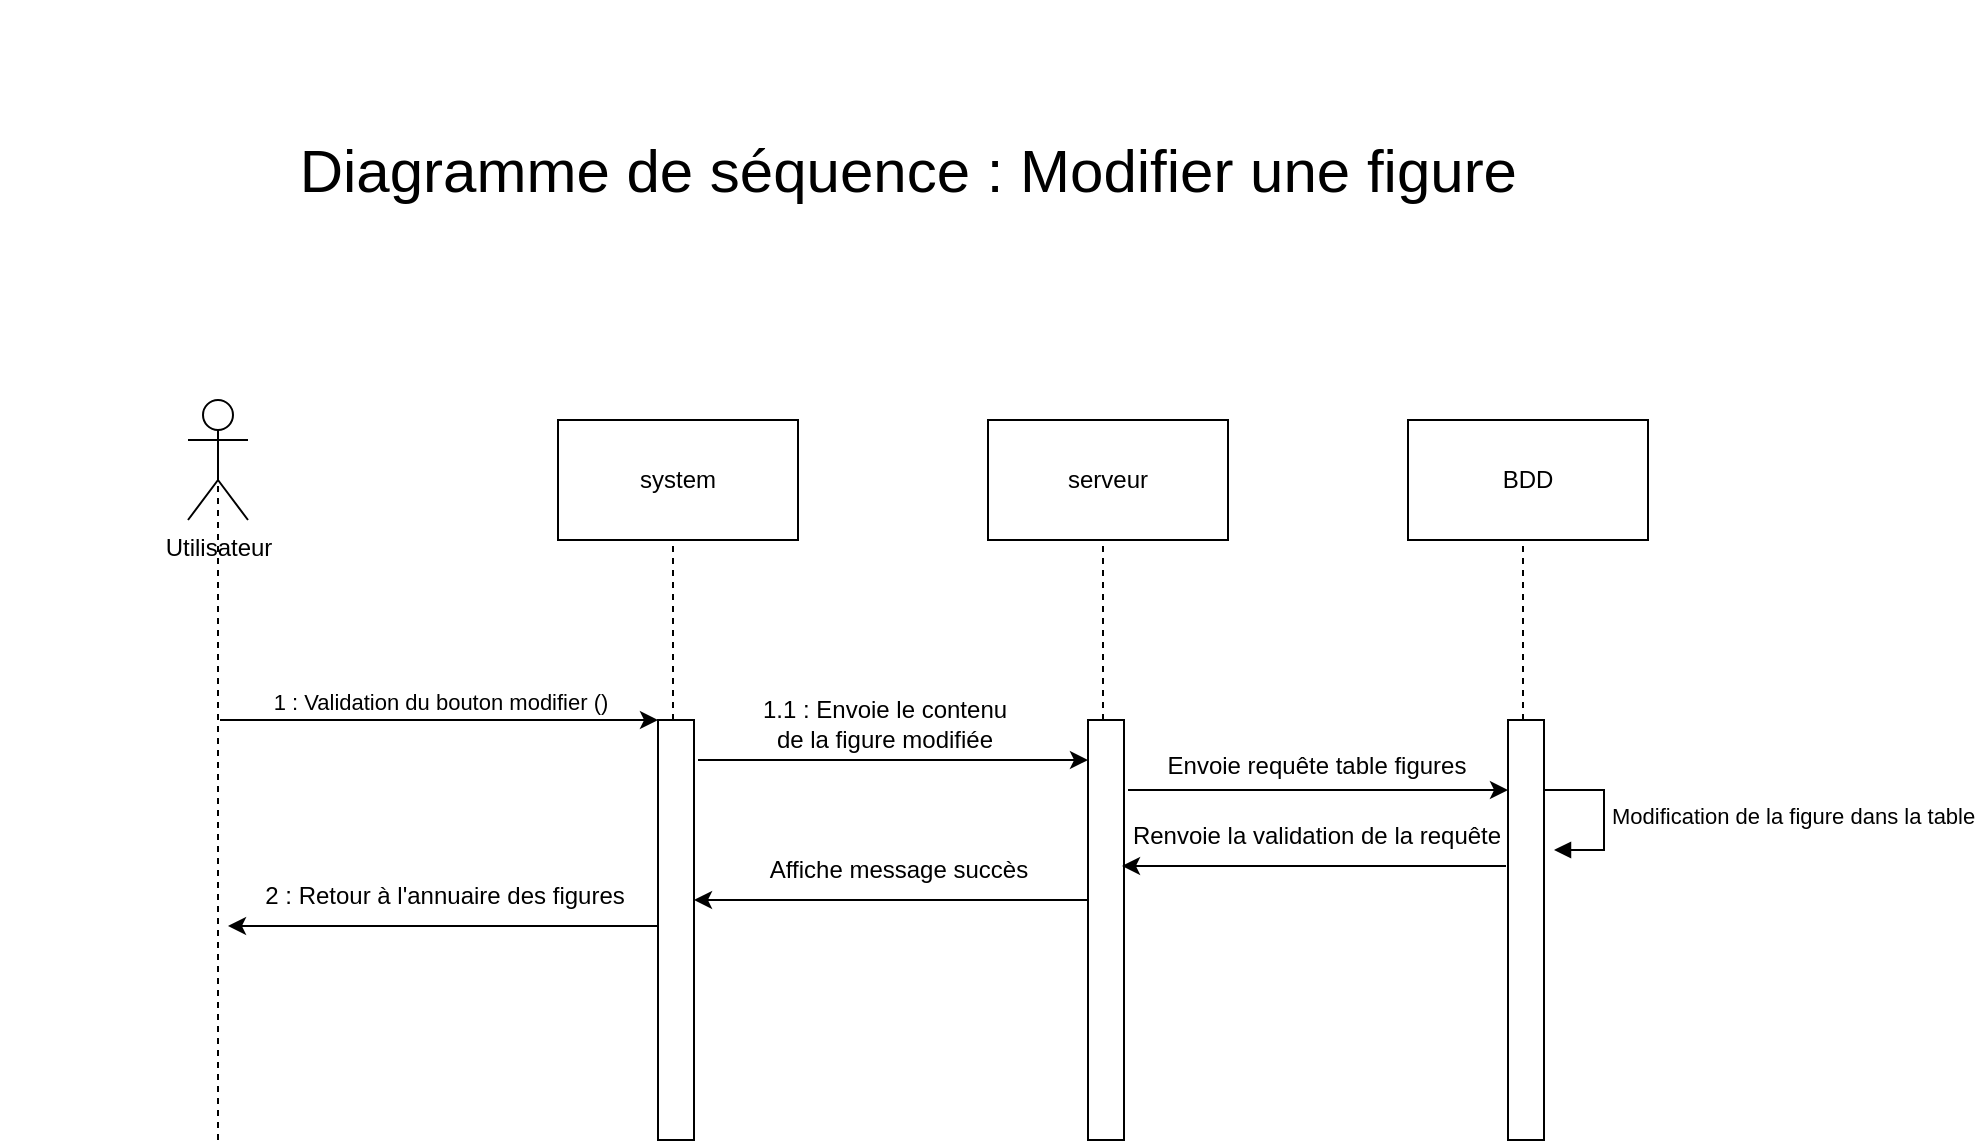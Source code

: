 <mxfile version="21.2.3" type="device">
  <diagram name="Page-1" id="o1J1VVAYlx_NVc_M5Cvq">
    <mxGraphModel dx="1434" dy="797" grid="1" gridSize="10" guides="1" tooltips="1" connect="1" arrows="1" fold="1" page="1" pageScale="1" pageWidth="2339" pageHeight="3300" math="0" shadow="0">
      <root>
        <mxCell id="0" />
        <mxCell id="1" parent="0" />
        <mxCell id="Pi49N7kMnJNC_srO07YO-1" value="Utilisateur" style="shape=umlActor;verticalLabelPosition=bottom;verticalAlign=top;html=1;outlineConnect=0;" parent="1" vertex="1">
          <mxGeometry x="775" y="430" width="30" height="60" as="geometry" />
        </mxCell>
        <mxCell id="Pi49N7kMnJNC_srO07YO-2" value="" style="endArrow=none;dashed=1;html=1;rounded=0;entryX=0.5;entryY=0.5;entryDx=0;entryDy=0;entryPerimeter=0;" parent="1" target="Pi49N7kMnJNC_srO07YO-1" edge="1">
          <mxGeometry width="50" height="50" relative="1" as="geometry">
            <mxPoint x="790" y="800" as="sourcePoint" />
            <mxPoint x="795" y="520" as="targetPoint" />
          </mxGeometry>
        </mxCell>
        <mxCell id="Pi49N7kMnJNC_srO07YO-3" value="system" style="rounded=0;whiteSpace=wrap;html=1;" parent="1" vertex="1">
          <mxGeometry x="960" y="440" width="120" height="60" as="geometry" />
        </mxCell>
        <mxCell id="Pi49N7kMnJNC_srO07YO-4" value="" style="endArrow=none;dashed=1;html=1;rounded=0;entryX=0.5;entryY=0.5;entryDx=0;entryDy=0;entryPerimeter=0;" parent="1" source="Pi49N7kMnJNC_srO07YO-5" edge="1">
          <mxGeometry width="50" height="50" relative="1" as="geometry">
            <mxPoint x="1022.13" y="1099.61" as="sourcePoint" />
            <mxPoint x="1017.5" y="500" as="targetPoint" />
          </mxGeometry>
        </mxCell>
        <mxCell id="Pi49N7kMnJNC_srO07YO-5" value="" style="html=1;points=[];perimeter=orthogonalPerimeter;outlineConnect=0;targetShapes=umlLifeline;portConstraint=eastwest;newEdgeStyle={&quot;edgeStyle&quot;:&quot;elbowEdgeStyle&quot;,&quot;elbow&quot;:&quot;vertical&quot;,&quot;curved&quot;:0,&quot;rounded&quot;:0};" parent="1" vertex="1">
          <mxGeometry x="1010" y="590" width="18" height="210" as="geometry" />
        </mxCell>
        <mxCell id="Pi49N7kMnJNC_srO07YO-6" value="" style="endArrow=classic;html=1;rounded=0;" parent="1" target="Pi49N7kMnJNC_srO07YO-5" edge="1">
          <mxGeometry width="50" height="50" relative="1" as="geometry">
            <mxPoint x="791" y="590" as="sourcePoint" />
            <mxPoint x="841" y="540" as="targetPoint" />
          </mxGeometry>
        </mxCell>
        <mxCell id="Pi49N7kMnJNC_srO07YO-7" value="1 : Validation du bouton modifier ()" style="edgeLabel;html=1;align=center;verticalAlign=middle;resizable=0;points=[];" parent="Pi49N7kMnJNC_srO07YO-6" vertex="1" connectable="0">
          <mxGeometry x="0.315" y="-3" relative="1" as="geometry">
            <mxPoint x="-34" y="-12" as="offset" />
          </mxGeometry>
        </mxCell>
        <mxCell id="Pi49N7kMnJNC_srO07YO-8" value="serveur" style="rounded=0;whiteSpace=wrap;html=1;" parent="1" vertex="1">
          <mxGeometry x="1175" y="440" width="120" height="60" as="geometry" />
        </mxCell>
        <mxCell id="Pi49N7kMnJNC_srO07YO-9" value="" style="endArrow=none;dashed=1;html=1;rounded=0;entryX=0.5;entryY=0.5;entryDx=0;entryDy=0;entryPerimeter=0;" parent="1" source="Pi49N7kMnJNC_srO07YO-10" edge="1">
          <mxGeometry width="50" height="50" relative="1" as="geometry">
            <mxPoint x="1232.5" y="830" as="sourcePoint" />
            <mxPoint x="1232.5" y="500" as="targetPoint" />
          </mxGeometry>
        </mxCell>
        <mxCell id="Pi49N7kMnJNC_srO07YO-10" value="" style="html=1;points=[];perimeter=orthogonalPerimeter;outlineConnect=0;targetShapes=umlLifeline;portConstraint=eastwest;newEdgeStyle={&quot;edgeStyle&quot;:&quot;elbowEdgeStyle&quot;,&quot;elbow&quot;:&quot;vertical&quot;,&quot;curved&quot;:0,&quot;rounded&quot;:0};" parent="1" vertex="1">
          <mxGeometry x="1225" y="590" width="18" height="210" as="geometry" />
        </mxCell>
        <mxCell id="Pi49N7kMnJNC_srO07YO-11" value="BDD" style="rounded=0;whiteSpace=wrap;html=1;" parent="1" vertex="1">
          <mxGeometry x="1385" y="440" width="120" height="60" as="geometry" />
        </mxCell>
        <mxCell id="Pi49N7kMnJNC_srO07YO-12" value="" style="endArrow=none;dashed=1;html=1;rounded=0;entryX=0.5;entryY=0.5;entryDx=0;entryDy=0;entryPerimeter=0;" parent="1" source="Pi49N7kMnJNC_srO07YO-13" edge="1">
          <mxGeometry width="50" height="50" relative="1" as="geometry">
            <mxPoint x="1442.5" y="830" as="sourcePoint" />
            <mxPoint x="1442.5" y="500" as="targetPoint" />
          </mxGeometry>
        </mxCell>
        <mxCell id="Pi49N7kMnJNC_srO07YO-13" value="" style="html=1;points=[];perimeter=orthogonalPerimeter;outlineConnect=0;targetShapes=umlLifeline;portConstraint=eastwest;newEdgeStyle={&quot;edgeStyle&quot;:&quot;elbowEdgeStyle&quot;,&quot;elbow&quot;:&quot;vertical&quot;,&quot;curved&quot;:0,&quot;rounded&quot;:0};" parent="1" vertex="1">
          <mxGeometry x="1435" y="590" width="18" height="210" as="geometry" />
        </mxCell>
        <mxCell id="Pi49N7kMnJNC_srO07YO-14" value="" style="endArrow=classic;html=1;rounded=0;" parent="1" target="Pi49N7kMnJNC_srO07YO-10" edge="1">
          <mxGeometry width="50" height="50" relative="1" as="geometry">
            <mxPoint x="1030" y="610" as="sourcePoint" />
            <mxPoint x="1185" y="610" as="targetPoint" />
          </mxGeometry>
        </mxCell>
        <mxCell id="Pi49N7kMnJNC_srO07YO-15" value="1.1 : Envoie le contenu&lt;br&gt;de la figure modifiée" style="text;html=1;align=center;verticalAlign=middle;resizable=0;points=[];autosize=1;strokeColor=none;fillColor=none;" parent="1" vertex="1">
          <mxGeometry x="1048" y="572" width="150" height="40" as="geometry" />
        </mxCell>
        <mxCell id="Pi49N7kMnJNC_srO07YO-16" value="Envoie requête table figures" style="text;html=1;align=center;verticalAlign=middle;resizable=0;points=[];autosize=1;strokeColor=none;fillColor=none;" parent="1" vertex="1">
          <mxGeometry x="1254" y="598" width="170" height="30" as="geometry" />
        </mxCell>
        <mxCell id="Pi49N7kMnJNC_srO07YO-17" value="" style="endArrow=classic;html=1;rounded=0;" parent="1" target="Pi49N7kMnJNC_srO07YO-13" edge="1">
          <mxGeometry width="50" height="50" relative="1" as="geometry">
            <mxPoint x="1245" y="625" as="sourcePoint" />
            <mxPoint x="1295" y="575" as="targetPoint" />
          </mxGeometry>
        </mxCell>
        <mxCell id="Pi49N7kMnJNC_srO07YO-18" value="Modification de la figure dans la table" style="html=1;align=left;spacingLeft=2;endArrow=block;rounded=0;edgeStyle=orthogonalEdgeStyle;curved=0;rounded=0;" parent="1" edge="1">
          <mxGeometry relative="1" as="geometry">
            <mxPoint x="1453" y="625" as="sourcePoint" />
            <Array as="points">
              <mxPoint x="1483" y="655" />
            </Array>
            <mxPoint x="1458" y="655" as="targetPoint" />
          </mxGeometry>
        </mxCell>
        <mxCell id="Pi49N7kMnJNC_srO07YO-19" value="&lt;font style=&quot;font-size: 30px;&quot;&gt;&amp;nbsp;Diagramme de séquence : Modifier une figure&lt;/font&gt;" style="text;html=1;strokeColor=none;fillColor=none;align=center;verticalAlign=middle;whiteSpace=wrap;rounded=0;" parent="1" vertex="1">
          <mxGeometry x="681" y="230" width="900" height="170" as="geometry" />
        </mxCell>
        <mxCell id="Pi49N7kMnJNC_srO07YO-20" value="" style="endArrow=classic;html=1;rounded=0;" parent="1" edge="1">
          <mxGeometry width="50" height="50" relative="1" as="geometry">
            <mxPoint x="1434" y="663" as="sourcePoint" />
            <mxPoint x="1242" y="663" as="targetPoint" />
          </mxGeometry>
        </mxCell>
        <mxCell id="Pi49N7kMnJNC_srO07YO-21" value="Renvoie la validation de la requête" style="text;html=1;align=center;verticalAlign=middle;resizable=0;points=[];autosize=1;strokeColor=none;fillColor=none;" parent="1" vertex="1">
          <mxGeometry x="1234" y="633" width="210" height="30" as="geometry" />
        </mxCell>
        <mxCell id="Pi49N7kMnJNC_srO07YO-22" value="" style="endArrow=classic;html=1;rounded=0;" parent="1" edge="1">
          <mxGeometry width="50" height="50" relative="1" as="geometry">
            <mxPoint x="1225" y="680" as="sourcePoint" />
            <mxPoint x="1028" y="680" as="targetPoint" />
          </mxGeometry>
        </mxCell>
        <mxCell id="Pi49N7kMnJNC_srO07YO-23" value="Affiche message succès" style="text;html=1;align=center;verticalAlign=middle;resizable=0;points=[];autosize=1;strokeColor=none;fillColor=none;" parent="1" vertex="1">
          <mxGeometry x="1055" y="650" width="150" height="30" as="geometry" />
        </mxCell>
        <mxCell id="Pi49N7kMnJNC_srO07YO-24" value="" style="endArrow=classic;html=1;rounded=0;" parent="1" edge="1">
          <mxGeometry width="50" height="50" relative="1" as="geometry">
            <mxPoint x="1010" y="693" as="sourcePoint" />
            <mxPoint x="795" y="693" as="targetPoint" />
          </mxGeometry>
        </mxCell>
        <mxCell id="Pi49N7kMnJNC_srO07YO-25" value="2 : Retour à l&#39;annuaire des figures" style="text;html=1;align=center;verticalAlign=middle;resizable=0;points=[];autosize=1;strokeColor=none;fillColor=none;" parent="1" vertex="1">
          <mxGeometry x="803" y="663" width="200" height="30" as="geometry" />
        </mxCell>
      </root>
    </mxGraphModel>
  </diagram>
</mxfile>
